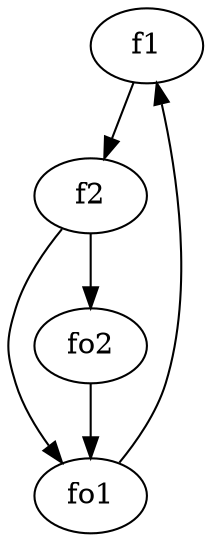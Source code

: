 strict digraph  {
f1;
f2;
fo1;
fo2;
f1 -> f2  [weight=2];
f2 -> fo2  [weight=2];
f2 -> fo1  [weight=2];
fo1 -> f1  [weight=2];
fo2 -> fo1  [weight=2];
}

